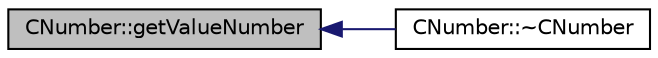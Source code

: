 digraph "CNumber::getValueNumber"
{
  edge [fontname="Helvetica",fontsize="10",labelfontname="Helvetica",labelfontsize="10"];
  node [fontname="Helvetica",fontsize="10",shape=record];
  rankdir="LR";
  Node1 [label="CNumber::getValueNumber",height=0.2,width=0.4,color="black", fillcolor="grey75", style="filled", fontcolor="black"];
  Node1 -> Node2 [dir="back",color="midnightblue",fontsize="10",style="solid",fontname="Helvetica"];
  Node2 [label="CNumber::~CNumber",height=0.2,width=0.4,color="black", fillcolor="white", style="filled",URL="$classCNumber.html#a78557bea4e3f22dda9de9b65944eb31c"];
}
